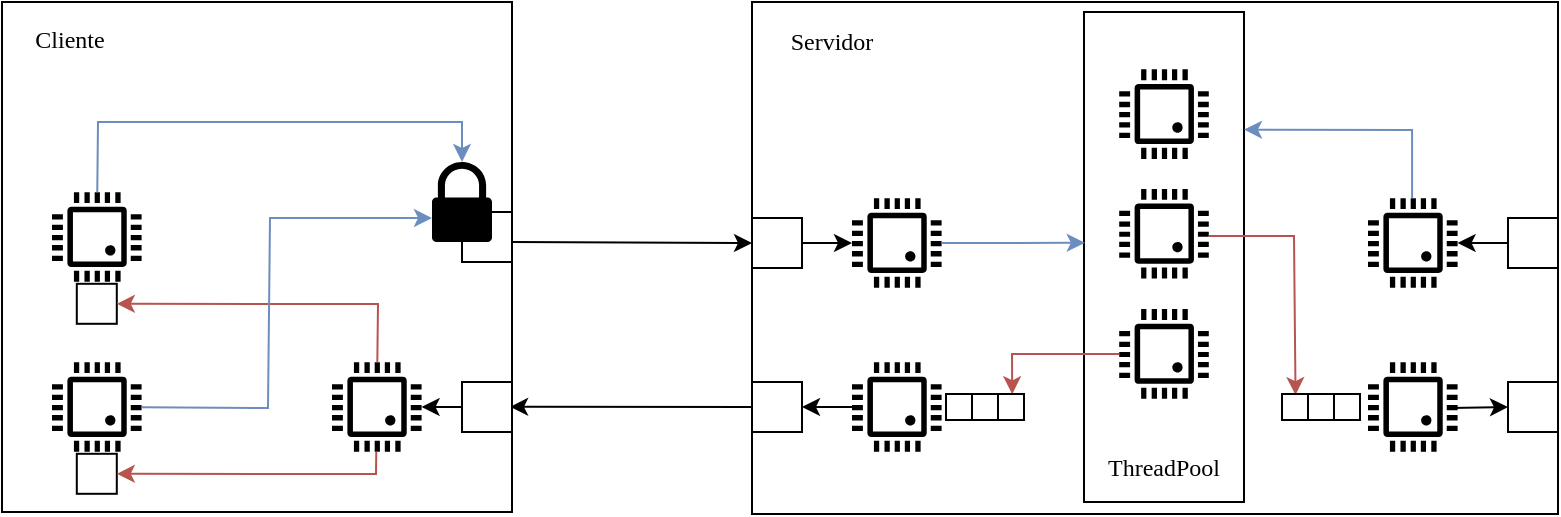<mxfile version="25.0.3">
  <diagram name="Page-1" id="b-phnQtY8w-KlV_uJ_3L">
    <mxGraphModel dx="1153" dy="540" grid="0" gridSize="10" guides="1" tooltips="1" connect="0" arrows="0" fold="1" page="1" pageScale="1" pageWidth="850" pageHeight="1100" math="0" shadow="0">
      <root>
        <mxCell id="0" />
        <mxCell id="1" parent="0" />
        <mxCell id="JkCgDZ_3WZx2CO2fW6xH-47" value="" style="rounded=0;whiteSpace=wrap;html=1;" parent="1" vertex="1">
          <mxGeometry x="384" y="80" width="403" height="256" as="geometry" />
        </mxCell>
        <mxCell id="JkCgDZ_3WZx2CO2fW6xH-4" value="" style="whiteSpace=wrap;html=1;aspect=fixed;strokeColor=default;" parent="1" vertex="1">
          <mxGeometry x="9" y="80" width="255" height="255" as="geometry" />
        </mxCell>
        <mxCell id="JkCgDZ_3WZx2CO2fW6xH-6" value="" style="endArrow=classic;html=1;rounded=0;exitX=1;exitY=0.5;exitDx=0;exitDy=0;entryX=0;entryY=0.5;entryDx=0;entryDy=0;" parent="1" target="JkCgDZ_3WZx2CO2fW6xH-28" edge="1">
          <mxGeometry width="50" height="50" relative="1" as="geometry">
            <mxPoint x="264" y="200" as="sourcePoint" />
            <mxPoint x="454" y="200.08" as="targetPoint" />
          </mxGeometry>
        </mxCell>
        <mxCell id="JkCgDZ_3WZx2CO2fW6xH-7" value="" style="endArrow=classic;html=1;rounded=0;exitX=0;exitY=0.5;exitDx=0;exitDy=0;entryX=0.997;entryY=0.625;entryDx=0;entryDy=0;entryPerimeter=0;" parent="1" source="JkCgDZ_3WZx2CO2fW6xH-26" edge="1">
          <mxGeometry width="50" height="50" relative="1" as="geometry">
            <mxPoint x="454" y="282.49" as="sourcePoint" />
            <mxPoint x="263.04" y="282.41" as="targetPoint" />
            <Array as="points" />
          </mxGeometry>
        </mxCell>
        <mxCell id="JkCgDZ_3WZx2CO2fW6xH-9" value="&lt;div&gt;&lt;font face=&quot;CMU Serif&quot;&gt;Servidor&lt;br&gt;&lt;/font&gt;&lt;/div&gt;" style="text;html=1;align=center;verticalAlign=middle;whiteSpace=wrap;rounded=0;" parent="1" vertex="1">
          <mxGeometry x="395" y="85" width="58" height="30" as="geometry" />
        </mxCell>
        <mxCell id="JkCgDZ_3WZx2CO2fW6xH-10" value="" style="whiteSpace=wrap;html=1;aspect=fixed;" parent="1" vertex="1">
          <mxGeometry x="239" y="185" width="25" height="25" as="geometry" />
        </mxCell>
        <mxCell id="JkCgDZ_3WZx2CO2fW6xH-1" value="" style="sketch=0;pointerEvents=1;shadow=0;dashed=0;html=1;strokeColor=none;labelPosition=center;verticalLabelPosition=bottom;verticalAlign=top;outlineConnect=0;align=center;shape=mxgraph.office.security.lock_protected;fillColor=#000000;" parent="1" vertex="1">
          <mxGeometry x="224" y="160" width="30" height="40" as="geometry" />
        </mxCell>
        <mxCell id="JkCgDZ_3WZx2CO2fW6xH-11" value="" style="pointerEvents=1;shadow=0;dashed=0;html=1;strokeColor=none;fillColor=#000000;labelPosition=center;verticalLabelPosition=bottom;verticalAlign=top;align=center;outlineConnect=0;shape=mxgraph.veeam.cpu;" parent="1" vertex="1">
          <mxGeometry x="174" y="260.1" width="44.8" height="44.8" as="geometry" />
        </mxCell>
        <mxCell id="JkCgDZ_3WZx2CO2fW6xH-12" value="" style="whiteSpace=wrap;html=1;aspect=fixed;" parent="1" vertex="1">
          <mxGeometry x="239" y="270" width="25" height="25" as="geometry" />
        </mxCell>
        <mxCell id="JkCgDZ_3WZx2CO2fW6xH-13" value="" style="endArrow=classic;html=1;rounded=0;exitX=0;exitY=0.5;exitDx=0;exitDy=0;" parent="1" source="JkCgDZ_3WZx2CO2fW6xH-12" target="JkCgDZ_3WZx2CO2fW6xH-11" edge="1">
          <mxGeometry width="50" height="50" relative="1" as="geometry">
            <mxPoint x="124" y="280" as="sourcePoint" />
            <mxPoint x="174" y="230" as="targetPoint" />
          </mxGeometry>
        </mxCell>
        <mxCell id="JkCgDZ_3WZx2CO2fW6xH-14" value="" style="pointerEvents=1;shadow=0;dashed=0;html=1;strokeColor=none;fillColor=#000000;labelPosition=center;verticalLabelPosition=bottom;verticalAlign=top;align=center;outlineConnect=0;shape=mxgraph.veeam.cpu;" parent="1" vertex="1">
          <mxGeometry x="34.0" y="260.1" width="44.8" height="44.8" as="geometry" />
        </mxCell>
        <mxCell id="JkCgDZ_3WZx2CO2fW6xH-15" value="" style="pointerEvents=1;shadow=0;dashed=0;html=1;strokeColor=none;fillColor=#000000;labelPosition=center;verticalLabelPosition=bottom;verticalAlign=top;align=center;outlineConnect=0;shape=mxgraph.veeam.cpu;" parent="1" vertex="1">
          <mxGeometry x="34.0" y="175.1" width="44.8" height="44.8" as="geometry" />
        </mxCell>
        <mxCell id="JkCgDZ_3WZx2CO2fW6xH-16" value="&lt;font face=&quot;CMU Serif&quot;&gt;Cliente&lt;/font&gt;" style="text;html=1;align=center;verticalAlign=middle;whiteSpace=wrap;rounded=0;" parent="1" vertex="1">
          <mxGeometry x="13" y="83.65" width="60" height="30" as="geometry" />
        </mxCell>
        <mxCell id="JkCgDZ_3WZx2CO2fW6xH-18" value="" style="whiteSpace=wrap;html=1;aspect=fixed;" parent="1" vertex="1">
          <mxGeometry x="46.4" y="305.9" width="20" height="20" as="geometry" />
        </mxCell>
        <mxCell id="JkCgDZ_3WZx2CO2fW6xH-19" value="" style="whiteSpace=wrap;html=1;aspect=fixed;" parent="1" vertex="1">
          <mxGeometry x="46.4" y="220.9" width="20" height="20" as="geometry" />
        </mxCell>
        <mxCell id="JkCgDZ_3WZx2CO2fW6xH-21" value="" style="endArrow=classic;html=1;rounded=0;entryX=1;entryY=0.5;entryDx=0;entryDy=0;fillColor=#f8cecc;strokeColor=#b85450;" parent="1" source="JkCgDZ_3WZx2CO2fW6xH-11" target="JkCgDZ_3WZx2CO2fW6xH-18" edge="1">
          <mxGeometry width="50" height="50" relative="1" as="geometry">
            <mxPoint x="164" y="330" as="sourcePoint" />
            <mxPoint x="214" y="280" as="targetPoint" />
            <Array as="points">
              <mxPoint x="196" y="316" />
            </Array>
          </mxGeometry>
        </mxCell>
        <mxCell id="JkCgDZ_3WZx2CO2fW6xH-22" value="" style="endArrow=classic;html=1;rounded=0;entryX=1;entryY=0.5;entryDx=0;entryDy=0;fillColor=#f8cecc;strokeColor=#b85450;" parent="1" source="JkCgDZ_3WZx2CO2fW6xH-11" target="JkCgDZ_3WZx2CO2fW6xH-19" edge="1">
          <mxGeometry width="50" height="50" relative="1" as="geometry">
            <mxPoint x="164" y="280" as="sourcePoint" />
            <mxPoint x="214" y="280" as="targetPoint" />
            <Array as="points">
              <mxPoint x="197" y="231" />
            </Array>
          </mxGeometry>
        </mxCell>
        <mxCell id="JkCgDZ_3WZx2CO2fW6xH-23" value="" style="endArrow=classic;html=1;rounded=0;fillColor=#dae8fc;strokeColor=#6c8ebf;" parent="1" source="JkCgDZ_3WZx2CO2fW6xH-15" target="JkCgDZ_3WZx2CO2fW6xH-1" edge="1">
          <mxGeometry width="50" height="50" relative="1" as="geometry">
            <mxPoint x="14" y="175.1" as="sourcePoint" />
            <mxPoint x="64" y="125.1" as="targetPoint" />
            <Array as="points">
              <mxPoint x="57" y="140" />
              <mxPoint x="239" y="140" />
            </Array>
          </mxGeometry>
        </mxCell>
        <mxCell id="JkCgDZ_3WZx2CO2fW6xH-26" value="" style="whiteSpace=wrap;html=1;aspect=fixed;" parent="1" vertex="1">
          <mxGeometry x="384" y="270" width="25" height="25" as="geometry" />
        </mxCell>
        <mxCell id="JkCgDZ_3WZx2CO2fW6xH-28" value="" style="whiteSpace=wrap;html=1;aspect=fixed;" parent="1" vertex="1">
          <mxGeometry x="384" y="188" width="25" height="25" as="geometry" />
        </mxCell>
        <mxCell id="JkCgDZ_3WZx2CO2fW6xH-30" value="" style="pointerEvents=1;shadow=0;dashed=0;html=1;strokeColor=none;fillColor=#000000;labelPosition=center;verticalLabelPosition=bottom;verticalAlign=top;align=center;outlineConnect=0;shape=mxgraph.veeam.cpu;" parent="1" vertex="1">
          <mxGeometry x="434" y="260.1" width="44.8" height="44.8" as="geometry" />
        </mxCell>
        <mxCell id="JkCgDZ_3WZx2CO2fW6xH-31" value="" style="pointerEvents=1;shadow=0;dashed=0;html=1;strokeColor=none;fillColor=#000000;labelPosition=center;verticalLabelPosition=bottom;verticalAlign=top;align=center;outlineConnect=0;shape=mxgraph.veeam.cpu;" parent="1" vertex="1">
          <mxGeometry x="434" y="178.1" width="44.8" height="44.8" as="geometry" />
        </mxCell>
        <mxCell id="JkCgDZ_3WZx2CO2fW6xH-32" value="" style="endArrow=classic;html=1;rounded=0;entryX=1;entryY=0.5;entryDx=0;entryDy=0;" parent="1" source="JkCgDZ_3WZx2CO2fW6xH-30" target="JkCgDZ_3WZx2CO2fW6xH-26" edge="1">
          <mxGeometry width="50" height="50" relative="1" as="geometry">
            <mxPoint x="424" y="280" as="sourcePoint" />
            <mxPoint x="474" y="230" as="targetPoint" />
          </mxGeometry>
        </mxCell>
        <mxCell id="JkCgDZ_3WZx2CO2fW6xH-33" value="" style="endArrow=classic;html=1;rounded=0;exitX=1;exitY=0.5;exitDx=0;exitDy=0;" parent="1" source="JkCgDZ_3WZx2CO2fW6xH-28" target="JkCgDZ_3WZx2CO2fW6xH-31" edge="1">
          <mxGeometry width="50" height="50" relative="1" as="geometry">
            <mxPoint x="424" y="280" as="sourcePoint" />
            <mxPoint x="474" y="230" as="targetPoint" />
          </mxGeometry>
        </mxCell>
        <mxCell id="JkCgDZ_3WZx2CO2fW6xH-34" value="" style="rounded=0;whiteSpace=wrap;html=1;aspect=fixed;" parent="1" vertex="1">
          <mxGeometry x="550" y="85" width="80" height="245" as="geometry" />
        </mxCell>
        <mxCell id="JkCgDZ_3WZx2CO2fW6xH-36" value="&lt;div&gt;&lt;font face=&quot;CMU Serif&quot;&gt;ThreadPool&lt;br&gt;&lt;/font&gt;&lt;/div&gt;" style="text;html=1;align=center;verticalAlign=middle;whiteSpace=wrap;rounded=0;aspect=fixed;" parent="1" vertex="1">
          <mxGeometry x="555" y="298" width="70" height="30" as="geometry" />
        </mxCell>
        <mxCell id="JkCgDZ_3WZx2CO2fW6xH-37" value="" style="pointerEvents=1;shadow=0;dashed=0;html=1;strokeColor=none;fillColor=#000000;labelPosition=center;verticalLabelPosition=bottom;verticalAlign=top;align=center;outlineConnect=0;shape=mxgraph.veeam.cpu;aspect=fixed;" parent="1" vertex="1">
          <mxGeometry x="567.6" y="113.65" width="44.8" height="44.8" as="geometry" />
        </mxCell>
        <mxCell id="JkCgDZ_3WZx2CO2fW6xH-38" value="" style="pointerEvents=1;shadow=0;dashed=0;html=1;strokeColor=none;fillColor=#000000;labelPosition=center;verticalLabelPosition=bottom;verticalAlign=top;align=center;outlineConnect=0;shape=mxgraph.veeam.cpu;aspect=fixed;" parent="1" vertex="1">
          <mxGeometry x="567.6" y="173.45" width="44.8" height="44.8" as="geometry" />
        </mxCell>
        <mxCell id="JkCgDZ_3WZx2CO2fW6xH-39" value="" style="pointerEvents=1;shadow=0;dashed=0;html=1;strokeColor=none;fillColor=#000000;labelPosition=center;verticalLabelPosition=bottom;verticalAlign=top;align=center;outlineConnect=0;shape=mxgraph.veeam.cpu;aspect=fixed;" parent="1" vertex="1">
          <mxGeometry x="567.6" y="233.55" width="44.8" height="44.8" as="geometry" />
        </mxCell>
        <mxCell id="JkCgDZ_3WZx2CO2fW6xH-41" value="" style="endArrow=classic;html=1;rounded=0;movable=1;resizable=1;rotatable=1;deletable=1;editable=1;locked=0;connectable=1;fillColor=#dae8fc;strokeColor=#6c8ebf;entryX=0.09;entryY=0.718;entryDx=0;entryDy=0;entryPerimeter=0;" parent="1" source="JkCgDZ_3WZx2CO2fW6xH-14" edge="1">
          <mxGeometry width="50" height="50" relative="1" as="geometry">
            <mxPoint x="76.1" y="280.604" as="sourcePoint" />
            <mxPoint x="224.0" y="188.0" as="targetPoint" />
            <Array as="points">
              <mxPoint x="142" y="283" />
              <mxPoint x="143" y="188" />
            </Array>
          </mxGeometry>
        </mxCell>
        <mxCell id="JkCgDZ_3WZx2CO2fW6xH-43" value="" style="endArrow=classic;html=1;rounded=0;entryX=0.005;entryY=0.471;entryDx=0;entryDy=0;entryPerimeter=0;fillColor=#dae8fc;strokeColor=#6c8ebf;" parent="1" target="JkCgDZ_3WZx2CO2fW6xH-34" edge="1">
          <mxGeometry width="50" height="50" relative="1" as="geometry">
            <mxPoint x="478.8" y="200.51" as="sourcePoint" />
            <mxPoint x="547.64" y="200.415" as="targetPoint" />
          </mxGeometry>
        </mxCell>
        <mxCell id="JkCgDZ_3WZx2CO2fW6xH-45" value="" style="endArrow=classic;html=1;rounded=0;fillColor=#f8cecc;strokeColor=#b85450;entryX=0.547;entryY=0.01;entryDx=0;entryDy=0;entryPerimeter=0;" parent="1" source="JkCgDZ_3WZx2CO2fW6xH-39" target="MhE1UDLTlUyAmdOrouHi-3" edge="1">
          <mxGeometry width="50" height="50" relative="1" as="geometry">
            <mxPoint x="569.6" y="260.1" as="sourcePoint" />
            <mxPoint x="523" y="285.686" as="targetPoint" />
            <Array as="points">
              <mxPoint x="541" y="256" />
              <mxPoint x="514" y="256" />
            </Array>
          </mxGeometry>
        </mxCell>
        <mxCell id="JkCgDZ_3WZx2CO2fW6xH-48" value="" style="whiteSpace=wrap;html=1;aspect=fixed;" parent="1" vertex="1">
          <mxGeometry x="762" y="188" width="25" height="25" as="geometry" />
        </mxCell>
        <mxCell id="JkCgDZ_3WZx2CO2fW6xH-50" value="" style="whiteSpace=wrap;html=1;aspect=fixed;" parent="1" vertex="1">
          <mxGeometry x="762" y="270" width="25" height="25" as="geometry" />
        </mxCell>
        <mxCell id="JkCgDZ_3WZx2CO2fW6xH-51" value="" style="pointerEvents=1;shadow=0;dashed=0;html=1;strokeColor=none;fillColor=#000000;labelPosition=center;verticalLabelPosition=bottom;verticalAlign=top;align=center;outlineConnect=0;shape=mxgraph.veeam.cpu;" parent="1" vertex="1">
          <mxGeometry x="692" y="260.1" width="44.8" height="44.8" as="geometry" />
        </mxCell>
        <mxCell id="JkCgDZ_3WZx2CO2fW6xH-52" value="" style="endArrow=classic;html=1;rounded=0;entryX=0;entryY=0.5;entryDx=0;entryDy=0;" parent="1" target="JkCgDZ_3WZx2CO2fW6xH-50" edge="1">
          <mxGeometry width="50" height="50" relative="1" as="geometry">
            <mxPoint x="733" y="283" as="sourcePoint" />
            <mxPoint x="708" y="233" as="targetPoint" />
          </mxGeometry>
        </mxCell>
        <mxCell id="JkCgDZ_3WZx2CO2fW6xH-53" value="" style="pointerEvents=1;shadow=0;dashed=0;html=1;strokeColor=none;fillColor=#000000;labelPosition=center;verticalLabelPosition=bottom;verticalAlign=top;align=center;outlineConnect=0;shape=mxgraph.veeam.cpu;" parent="1" vertex="1">
          <mxGeometry x="692" y="178.1" width="44.8" height="44.8" as="geometry" />
        </mxCell>
        <mxCell id="JkCgDZ_3WZx2CO2fW6xH-54" value="" style="endArrow=classic;html=1;rounded=0;exitX=0;exitY=0.5;exitDx=0;exitDy=0;" parent="1" source="JkCgDZ_3WZx2CO2fW6xH-48" target="JkCgDZ_3WZx2CO2fW6xH-53" edge="1">
          <mxGeometry width="50" height="50" relative="1" as="geometry">
            <mxPoint x="672" y="283" as="sourcePoint" />
            <mxPoint x="722" y="233" as="targetPoint" />
          </mxGeometry>
        </mxCell>
        <mxCell id="JkCgDZ_3WZx2CO2fW6xH-55" value="" style="endArrow=classic;html=1;rounded=0;fillColor=#f8cecc;strokeColor=#b85450;entryX=0.521;entryY=0.042;entryDx=0;entryDy=0;entryPerimeter=0;" parent="1" target="MhE1UDLTlUyAmdOrouHi-6" edge="1">
          <mxGeometry width="50" height="50" relative="1" as="geometry">
            <mxPoint x="612.4" y="197" as="sourcePoint" />
            <mxPoint x="662.4" y="147" as="targetPoint" />
            <Array as="points">
              <mxPoint x="655" y="197" />
            </Array>
          </mxGeometry>
        </mxCell>
        <mxCell id="JkCgDZ_3WZx2CO2fW6xH-56" value="" style="endArrow=classic;html=1;rounded=0;entryX=1.012;entryY=0.24;entryDx=0;entryDy=0;entryPerimeter=0;fillColor=#dae8fc;strokeColor=#6c8ebf;" parent="1" edge="1">
          <mxGeometry width="50" height="50" relative="1" as="geometry">
            <mxPoint x="714.04" y="178.1" as="sourcePoint" />
            <mxPoint x="630" y="143.8" as="targetPoint" />
            <Array as="points">
              <mxPoint x="714.04" y="144" />
            </Array>
          </mxGeometry>
        </mxCell>
        <mxCell id="MhE1UDLTlUyAmdOrouHi-1" value="" style="whiteSpace=wrap;html=1;aspect=fixed;" vertex="1" parent="1">
          <mxGeometry x="481" y="276" width="13" height="13" as="geometry" />
        </mxCell>
        <mxCell id="MhE1UDLTlUyAmdOrouHi-2" value="" style="whiteSpace=wrap;html=1;aspect=fixed;" vertex="1" parent="1">
          <mxGeometry x="494" y="276" width="13" height="13" as="geometry" />
        </mxCell>
        <mxCell id="MhE1UDLTlUyAmdOrouHi-3" value="" style="whiteSpace=wrap;html=1;aspect=fixed;" vertex="1" parent="1">
          <mxGeometry x="507" y="276" width="13" height="13" as="geometry" />
        </mxCell>
        <mxCell id="MhE1UDLTlUyAmdOrouHi-4" value="" style="whiteSpace=wrap;html=1;aspect=fixed;" vertex="1" parent="1">
          <mxGeometry x="675" y="276" width="13" height="13" as="geometry" />
        </mxCell>
        <mxCell id="MhE1UDLTlUyAmdOrouHi-5" value="" style="whiteSpace=wrap;html=1;aspect=fixed;" vertex="1" parent="1">
          <mxGeometry x="662" y="276" width="13" height="13" as="geometry" />
        </mxCell>
        <mxCell id="MhE1UDLTlUyAmdOrouHi-6" value="" style="whiteSpace=wrap;html=1;aspect=fixed;" vertex="1" parent="1">
          <mxGeometry x="649" y="276" width="13" height="13" as="geometry" />
        </mxCell>
      </root>
    </mxGraphModel>
  </diagram>
</mxfile>
